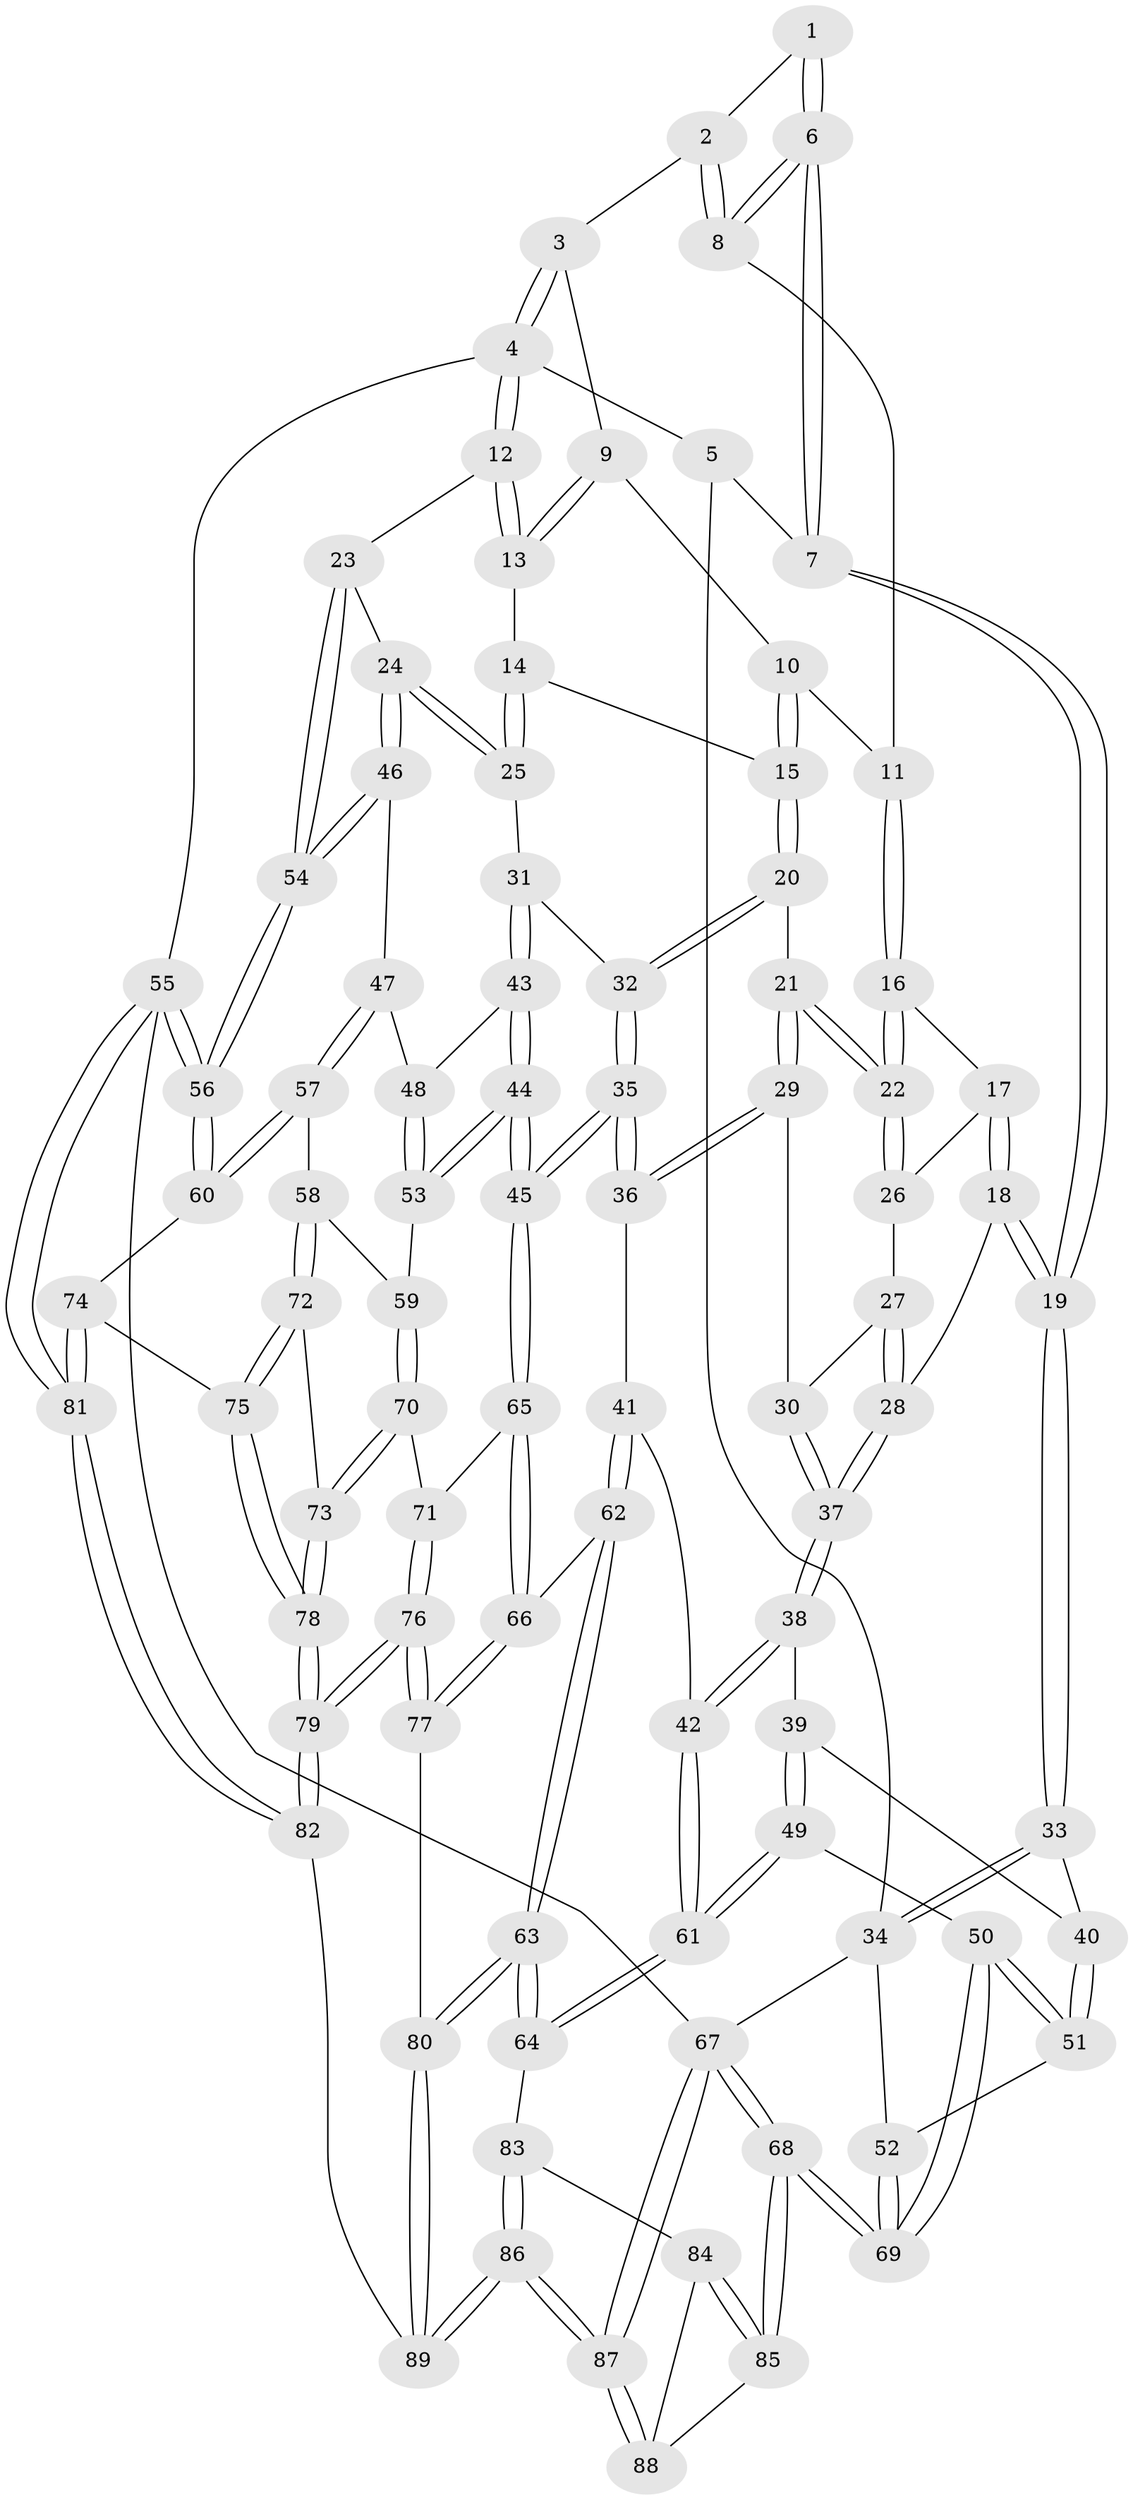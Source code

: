 // coarse degree distribution, {3: 0.19230769230769232, 4: 0.4230769230769231, 6: 0.07692307692307693, 5: 0.3076923076923077}
// Generated by graph-tools (version 1.1) at 2025/42/03/06/25 10:42:29]
// undirected, 89 vertices, 219 edges
graph export_dot {
graph [start="1"]
  node [color=gray90,style=filled];
  1 [pos="+0.14071744051122664+0"];
  2 [pos="+0.4754599751847897+0"];
  3 [pos="+0.8219491613864267+0"];
  4 [pos="+1+0"];
  5 [pos="+0.036377655306712484+0"];
  6 [pos="+0.22674820921799443+0.19112956384546947"];
  7 [pos="+0.14440042574462866+0.27057705685715583"];
  8 [pos="+0.4623749418582518+0.06448656116820715"];
  9 [pos="+0.8051557469749526+0.15989201185467686"];
  10 [pos="+0.5911291141015523+0.1771620860231608"];
  11 [pos="+0.5321375712104315+0.16035773860964467"];
  12 [pos="+1+0.2722664457866959"];
  13 [pos="+0.8293080614303906+0.1852475815975483"];
  14 [pos="+0.8267502266425414+0.19358769088793762"];
  15 [pos="+0.6938310967979245+0.39655765715110636"];
  16 [pos="+0.5249359902013809+0.18641804510708967"];
  17 [pos="+0.3728947250794792+0.31652564758994023"];
  18 [pos="+0.25105906900783775+0.36876969353736444"];
  19 [pos="+0.12634896132681012+0.29605644365243433"];
  20 [pos="+0.693252496861278+0.40485393382519547"];
  21 [pos="+0.5462102946859716+0.41289009796164156"];
  22 [pos="+0.5093577173459577+0.34544913107644887"];
  23 [pos="+1+0.33132504957257913"];
  24 [pos="+0.8845117713965868+0.4698257315863557"];
  25 [pos="+0.8424563565431297+0.46253463580387116"];
  26 [pos="+0.5000834137777466+0.34788778277803045"];
  27 [pos="+0.40812350559889615+0.3887129215736471"];
  28 [pos="+0.2718047060265304+0.38856678167158865"];
  29 [pos="+0.5212589777572112+0.4715945735130378"];
  30 [pos="+0.45483482820757887+0.47063256909076967"];
  31 [pos="+0.8416638470599522+0.4626729457958744"];
  32 [pos="+0.7074961237685109+0.42287242345265996"];
  33 [pos="+0+0.35133550004804703"];
  34 [pos="+0+0.36656760897141566"];
  35 [pos="+0.6257251874688677+0.638011253487845"];
  36 [pos="+0.5481128331352175+0.594484565840583"];
  37 [pos="+0.3375376642577617+0.5143418665811452"];
  38 [pos="+0.3411935565716033+0.6118128075559455"];
  39 [pos="+0.19811105829586834+0.5711046948794715"];
  40 [pos="+0.16642352995678228+0.5487388562548413"];
  41 [pos="+0.3857736507120643+0.6345259579257443"];
  42 [pos="+0.3416546969407488+0.6129448767927493"];
  43 [pos="+0.814071774416849+0.5117425042356676"];
  44 [pos="+0.6519532383421135+0.6611863984679215"];
  45 [pos="+0.6403508122370897+0.6591369610115254"];
  46 [pos="+0.9103576411807472+0.6233098027604046"];
  47 [pos="+0.8919734571130126+0.6405281188975698"];
  48 [pos="+0.8080284841516653+0.6286655216182174"];
  49 [pos="+0.1597790273233355+0.7612428810867261"];
  50 [pos="+0.158416492134872+0.7598064652232487"];
  51 [pos="+0.15153074035411435+0.7505469312903963"];
  52 [pos="+0+0.4159657162347206"];
  53 [pos="+0.6942769227396387+0.6798239413437858"];
  54 [pos="+1+0.6979761226553673"];
  55 [pos="+1+1"];
  56 [pos="+1+0.7958925004827095"];
  57 [pos="+0.8703409291837197+0.7311630379390489"];
  58 [pos="+0.8247891705278594+0.7453972647045464"];
  59 [pos="+0.7174395901158227+0.7029822943574597"];
  60 [pos="+0.9514892366156692+0.787973394123613"];
  61 [pos="+0.1752200776729754+0.7818240940327179"];
  62 [pos="+0.42508286690983116+0.7708715257310719"];
  63 [pos="+0.36025349239285137+0.9079596432429781"];
  64 [pos="+0.17534794872421364+0.7843634685924114"];
  65 [pos="+0.6038908574889859+0.7282892740328388"];
  66 [pos="+0.5822356422370055+0.7596671741402837"];
  67 [pos="+0+1"];
  68 [pos="+0+0.8404538608140633"];
  69 [pos="+0+0.7282806113149648"];
  70 [pos="+0.7304155820907933+0.7990348324898651"];
  71 [pos="+0.6855142782461936+0.8282778877479154"];
  72 [pos="+0.8186533363629578+0.8118155547647089"];
  73 [pos="+0.7403893710673148+0.8180338166864862"];
  74 [pos="+0.8946820539217631+0.8446625280193674"];
  75 [pos="+0.8264855336403163+0.836708530137262"];
  76 [pos="+0.6568540454701344+0.9673567420730496"];
  77 [pos="+0.5826173261132566+0.86663230693124"];
  78 [pos="+0.7428291915715839+0.992655322110107"];
  79 [pos="+0.7187308889406572+1"];
  80 [pos="+0.360815203126909+0.9093602344309908"];
  81 [pos="+0.902073077516951+1"];
  82 [pos="+0.7436205463769843+1"];
  83 [pos="+0.15669629908839017+0.8042389873057526"];
  84 [pos="+0.054397489682475667+0.8478981214672386"];
  85 [pos="+0+0.8422082855692952"];
  86 [pos="+0.10711450975462646+1"];
  87 [pos="+0.026825462119981724+1"];
  88 [pos="+0.046369119653398856+0.9439223302455998"];
  89 [pos="+0.37118197934782077+1"];
  1 -- 2;
  1 -- 6;
  1 -- 6;
  2 -- 3;
  2 -- 8;
  2 -- 8;
  3 -- 4;
  3 -- 4;
  3 -- 9;
  4 -- 5;
  4 -- 12;
  4 -- 12;
  4 -- 55;
  5 -- 7;
  5 -- 34;
  6 -- 7;
  6 -- 7;
  6 -- 8;
  6 -- 8;
  7 -- 19;
  7 -- 19;
  8 -- 11;
  9 -- 10;
  9 -- 13;
  9 -- 13;
  10 -- 11;
  10 -- 15;
  10 -- 15;
  11 -- 16;
  11 -- 16;
  12 -- 13;
  12 -- 13;
  12 -- 23;
  13 -- 14;
  14 -- 15;
  14 -- 25;
  14 -- 25;
  15 -- 20;
  15 -- 20;
  16 -- 17;
  16 -- 22;
  16 -- 22;
  17 -- 18;
  17 -- 18;
  17 -- 26;
  18 -- 19;
  18 -- 19;
  18 -- 28;
  19 -- 33;
  19 -- 33;
  20 -- 21;
  20 -- 32;
  20 -- 32;
  21 -- 22;
  21 -- 22;
  21 -- 29;
  21 -- 29;
  22 -- 26;
  22 -- 26;
  23 -- 24;
  23 -- 54;
  23 -- 54;
  24 -- 25;
  24 -- 25;
  24 -- 46;
  24 -- 46;
  25 -- 31;
  26 -- 27;
  27 -- 28;
  27 -- 28;
  27 -- 30;
  28 -- 37;
  28 -- 37;
  29 -- 30;
  29 -- 36;
  29 -- 36;
  30 -- 37;
  30 -- 37;
  31 -- 32;
  31 -- 43;
  31 -- 43;
  32 -- 35;
  32 -- 35;
  33 -- 34;
  33 -- 34;
  33 -- 40;
  34 -- 52;
  34 -- 67;
  35 -- 36;
  35 -- 36;
  35 -- 45;
  35 -- 45;
  36 -- 41;
  37 -- 38;
  37 -- 38;
  38 -- 39;
  38 -- 42;
  38 -- 42;
  39 -- 40;
  39 -- 49;
  39 -- 49;
  40 -- 51;
  40 -- 51;
  41 -- 42;
  41 -- 62;
  41 -- 62;
  42 -- 61;
  42 -- 61;
  43 -- 44;
  43 -- 44;
  43 -- 48;
  44 -- 45;
  44 -- 45;
  44 -- 53;
  44 -- 53;
  45 -- 65;
  45 -- 65;
  46 -- 47;
  46 -- 54;
  46 -- 54;
  47 -- 48;
  47 -- 57;
  47 -- 57;
  48 -- 53;
  48 -- 53;
  49 -- 50;
  49 -- 61;
  49 -- 61;
  50 -- 51;
  50 -- 51;
  50 -- 69;
  50 -- 69;
  51 -- 52;
  52 -- 69;
  52 -- 69;
  53 -- 59;
  54 -- 56;
  54 -- 56;
  55 -- 56;
  55 -- 56;
  55 -- 81;
  55 -- 81;
  55 -- 67;
  56 -- 60;
  56 -- 60;
  57 -- 58;
  57 -- 60;
  57 -- 60;
  58 -- 59;
  58 -- 72;
  58 -- 72;
  59 -- 70;
  59 -- 70;
  60 -- 74;
  61 -- 64;
  61 -- 64;
  62 -- 63;
  62 -- 63;
  62 -- 66;
  63 -- 64;
  63 -- 64;
  63 -- 80;
  63 -- 80;
  64 -- 83;
  65 -- 66;
  65 -- 66;
  65 -- 71;
  66 -- 77;
  66 -- 77;
  67 -- 68;
  67 -- 68;
  67 -- 87;
  67 -- 87;
  68 -- 69;
  68 -- 69;
  68 -- 85;
  68 -- 85;
  70 -- 71;
  70 -- 73;
  70 -- 73;
  71 -- 76;
  71 -- 76;
  72 -- 73;
  72 -- 75;
  72 -- 75;
  73 -- 78;
  73 -- 78;
  74 -- 75;
  74 -- 81;
  74 -- 81;
  75 -- 78;
  75 -- 78;
  76 -- 77;
  76 -- 77;
  76 -- 79;
  76 -- 79;
  77 -- 80;
  78 -- 79;
  78 -- 79;
  79 -- 82;
  79 -- 82;
  80 -- 89;
  80 -- 89;
  81 -- 82;
  81 -- 82;
  82 -- 89;
  83 -- 84;
  83 -- 86;
  83 -- 86;
  84 -- 85;
  84 -- 85;
  84 -- 88;
  85 -- 88;
  86 -- 87;
  86 -- 87;
  86 -- 89;
  86 -- 89;
  87 -- 88;
  87 -- 88;
}
